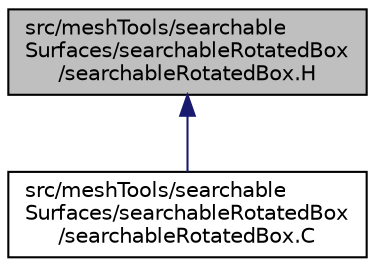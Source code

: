 digraph "src/meshTools/searchableSurfaces/searchableRotatedBox/searchableRotatedBox.H"
{
  bgcolor="transparent";
  edge [fontname="Helvetica",fontsize="10",labelfontname="Helvetica",labelfontsize="10"];
  node [fontname="Helvetica",fontsize="10",shape=record];
  Node1 [label="src/meshTools/searchable\lSurfaces/searchableRotatedBox\l/searchableRotatedBox.H",height=0.2,width=0.4,color="black", fillcolor="grey75", style="filled" fontcolor="black"];
  Node1 -> Node2 [dir="back",color="midnightblue",fontsize="10",style="solid",fontname="Helvetica"];
  Node2 [label="src/meshTools/searchable\lSurfaces/searchableRotatedBox\l/searchableRotatedBox.C",height=0.2,width=0.4,color="black",URL="$searchableRotatedBox_8C.html"];
}
